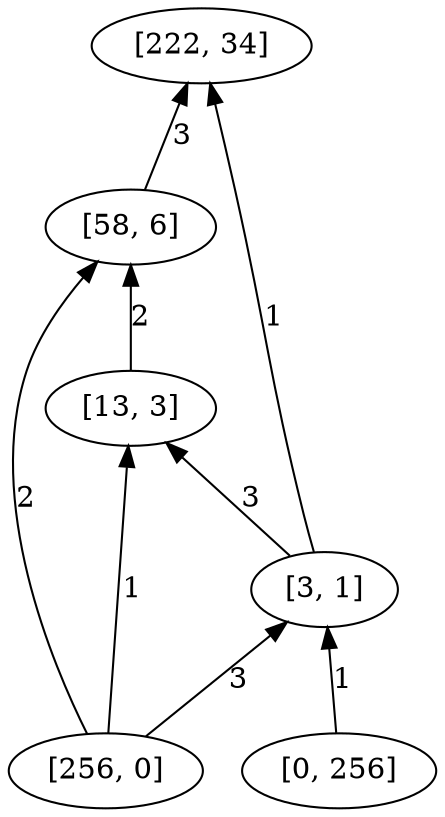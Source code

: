digraph "DD" { 
rankdir = "BT" 
graph [ ordering = "out"];
5001 -> 2[label = "2"];
5001 -> 3[label = "1"];
5001 -> 4[label = "3"];
5002 -> 4[label = "1"];
2 -> 1[label = "3"];
3 -> 2[label = "2"];
4 -> 1[label = "1"];
4 -> 3[label = "3"];
5001 [label = "[256, 0]",  shape = oval]
5002 [label = "[0, 256]",  shape = oval]
1 [label = "[222, 34]",  shape = oval]
2 [label = "[58, 6]",  shape = oval]
3 [label = "[13, 3]",  shape = oval]
4 [label = "[3, 1]",  shape = oval]
}
